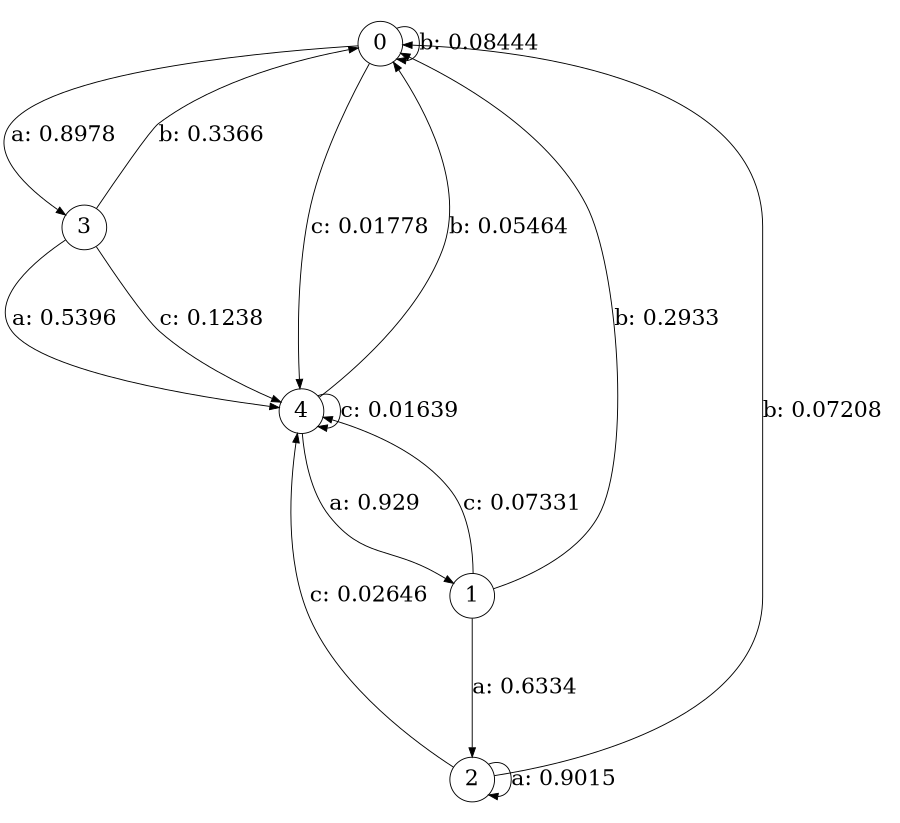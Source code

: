 digraph "d1-100nw-t0-cen-SML" {
size = "6,8.5";
ratio = "fill";
node [shape = circle];
node [fontsize = 24];
edge [fontsize = 24];
0 -> 3 [label = "a: 0.8978   "];
0 -> 0 [label = "b: 0.08444  "];
0 -> 4 [label = "c: 0.01778  "];
1 -> 2 [label = "a: 0.6334   "];
1 -> 0 [label = "b: 0.2933   "];
1 -> 4 [label = "c: 0.07331  "];
2 -> 2 [label = "a: 0.9015   "];
2 -> 0 [label = "b: 0.07208  "];
2 -> 4 [label = "c: 0.02646  "];
3 -> 4 [label = "a: 0.5396   "];
3 -> 0 [label = "b: 0.3366   "];
3 -> 4 [label = "c: 0.1238   "];
4 -> 1 [label = "a: 0.929    "];
4 -> 0 [label = "b: 0.05464  "];
4 -> 4 [label = "c: 0.01639  "];
}